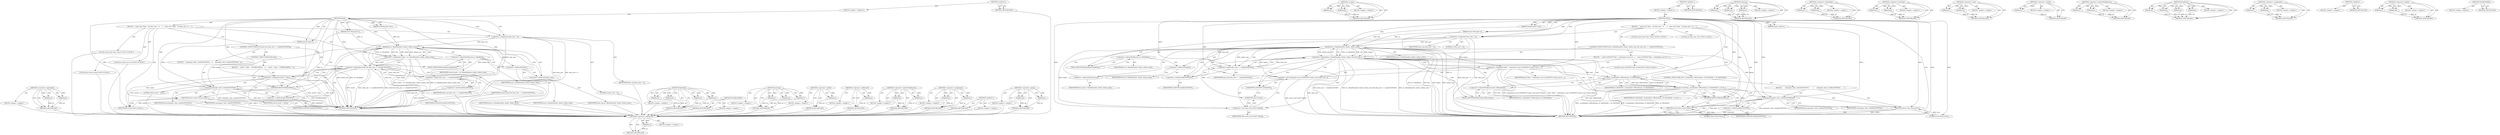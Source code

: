 digraph "NOTREACHED" {
vulnerable_101 [label=<(METHOD,&lt;operator&gt;.logicalAnd)>];
vulnerable_102 [label=<(PARAM,p1)>];
vulnerable_103 [label=<(PARAM,p2)>];
vulnerable_104 [label=<(BLOCK,&lt;empty&gt;,&lt;empty&gt;)>];
vulnerable_105 [label=<(METHOD_RETURN,ANY)>];
vulnerable_6 [label=<(METHOD,&lt;global&gt;)<SUB>1</SUB>>];
vulnerable_7 [label=<(BLOCK,&lt;empty&gt;,&lt;empty&gt;)<SUB>1</SUB>>];
vulnerable_8 [label=<(METHOD,Read)<SUB>1</SUB>>];
vulnerable_9 [label=<(PARAM,const Message* m)<SUB>1</SUB>>];
vulnerable_10 [label=<(PARAM,PickleIterator* iter)<SUB>1</SUB>>];
vulnerable_11 [label=<(PARAM,param_type* r)<SUB>2</SUB>>];
vulnerable_12 [label=<(BLOCK,{
   const char *data;
   int data_size = 0;
  ...,{
   const char *data;
   int data_size = 0;
  ...)<SUB>2</SUB>>];
vulnerable_13 [label="<(LOCAL,const char* data: char*)<SUB>3</SUB>>"];
vulnerable_14 [label="<(LOCAL,int data_size: int)<SUB>4</SUB>>"];
vulnerable_15 [label=<(&lt;operator&gt;.assignment,data_size = 0)<SUB>4</SUB>>];
vulnerable_16 [label=<(IDENTIFIER,data_size,data_size = 0)<SUB>4</SUB>>];
vulnerable_17 [label=<(LITERAL,0,data_size = 0)<SUB>4</SUB>>];
vulnerable_18 [label="<(LOCAL,bool result: bool)<SUB>5</SUB>>"];
vulnerable_19 [label=<(&lt;operator&gt;.assignment,result = m-&gt;ReadData(iter, &amp;data, &amp;data_size))<SUB>5</SUB>>];
vulnerable_20 [label=<(IDENTIFIER,result,result = m-&gt;ReadData(iter, &amp;data, &amp;data_size))<SUB>5</SUB>>];
vulnerable_21 [label=<(ReadData,m-&gt;ReadData(iter, &amp;data, &amp;data_size))<SUB>5</SUB>>];
vulnerable_22 [label=<(&lt;operator&gt;.indirectFieldAccess,m-&gt;ReadData)<SUB>5</SUB>>];
vulnerable_23 [label=<(IDENTIFIER,m,m-&gt;ReadData(iter, &amp;data, &amp;data_size))<SUB>5</SUB>>];
vulnerable_24 [label=<(FIELD_IDENTIFIER,ReadData,ReadData)<SUB>5</SUB>>];
vulnerable_25 [label=<(IDENTIFIER,iter,m-&gt;ReadData(iter, &amp;data, &amp;data_size))<SUB>5</SUB>>];
vulnerable_26 [label=<(&lt;operator&gt;.addressOf,&amp;data)<SUB>5</SUB>>];
vulnerable_27 [label=<(IDENTIFIER,data,m-&gt;ReadData(iter, &amp;data, &amp;data_size))<SUB>5</SUB>>];
vulnerable_28 [label=<(&lt;operator&gt;.addressOf,&amp;data_size)<SUB>5</SUB>>];
vulnerable_29 [label=<(IDENTIFIER,data_size,m-&gt;ReadData(iter, &amp;data, &amp;data_size))<SUB>5</SUB>>];
vulnerable_30 [label=<(CONTROL_STRUCTURE,IF,if (result &amp;&amp; data_size == sizeof(LOGFONT)))<SUB>6</SUB>>];
vulnerable_31 [label=<(&lt;operator&gt;.logicalAnd,result &amp;&amp; data_size == sizeof(LOGFONT))<SUB>6</SUB>>];
vulnerable_32 [label=<(IDENTIFIER,result,result &amp;&amp; data_size == sizeof(LOGFONT))<SUB>6</SUB>>];
vulnerable_33 [label=<(&lt;operator&gt;.equals,data_size == sizeof(LOGFONT))<SUB>6</SUB>>];
vulnerable_34 [label=<(IDENTIFIER,data_size,data_size == sizeof(LOGFONT))<SUB>6</SUB>>];
vulnerable_35 [label=<(&lt;operator&gt;.sizeOf,sizeof(LOGFONT))<SUB>6</SUB>>];
vulnerable_36 [label=<(IDENTIFIER,LOGFONT,sizeof(LOGFONT))<SUB>6</SUB>>];
vulnerable_37 [label=<(BLOCK,{
    memcpy(r, data, sizeof(LOGFONT));
  },{
    memcpy(r, data, sizeof(LOGFONT));
  })<SUB>6</SUB>>];
vulnerable_38 [label=<(memcpy,memcpy(r, data, sizeof(LOGFONT)))<SUB>7</SUB>>];
vulnerable_39 [label=<(IDENTIFIER,r,memcpy(r, data, sizeof(LOGFONT)))<SUB>7</SUB>>];
vulnerable_40 [label=<(IDENTIFIER,data,memcpy(r, data, sizeof(LOGFONT)))<SUB>7</SUB>>];
vulnerable_41 [label=<(&lt;operator&gt;.sizeOf,sizeof(LOGFONT))<SUB>7</SUB>>];
vulnerable_42 [label=<(IDENTIFIER,LOGFONT,sizeof(LOGFONT))<SUB>7</SUB>>];
vulnerable_43 [label=<(CONTROL_STRUCTURE,ELSE,else)<SUB>8</SUB>>];
vulnerable_44 [label=<(BLOCK,{
    result = false;
    NOTREACHED();
   },{
    result = false;
    NOTREACHED();
   })<SUB>8</SUB>>];
vulnerable_45 [label=<(&lt;operator&gt;.assignment,result = false)<SUB>9</SUB>>];
vulnerable_46 [label=<(IDENTIFIER,result,result = false)<SUB>9</SUB>>];
vulnerable_47 [label=<(LITERAL,false,result = false)<SUB>9</SUB>>];
vulnerable_48 [label=<(NOTREACHED,NOTREACHED())<SUB>10</SUB>>];
vulnerable_49 [label=<(RETURN,return result;,return result;)<SUB>13</SUB>>];
vulnerable_50 [label=<(IDENTIFIER,result,return result;)<SUB>13</SUB>>];
vulnerable_51 [label=<(METHOD_RETURN,bool)<SUB>1</SUB>>];
vulnerable_53 [label=<(METHOD_RETURN,ANY)<SUB>1</SUB>>];
vulnerable_85 [label=<(METHOD,ReadData)>];
vulnerable_86 [label=<(PARAM,p1)>];
vulnerable_87 [label=<(PARAM,p2)>];
vulnerable_88 [label=<(PARAM,p3)>];
vulnerable_89 [label=<(PARAM,p4)>];
vulnerable_90 [label=<(BLOCK,&lt;empty&gt;,&lt;empty&gt;)>];
vulnerable_91 [label=<(METHOD_RETURN,ANY)>];
vulnerable_121 [label=<(METHOD,NOTREACHED)>];
vulnerable_122 [label=<(BLOCK,&lt;empty&gt;,&lt;empty&gt;)>];
vulnerable_123 [label=<(METHOD_RETURN,ANY)>];
vulnerable_115 [label=<(METHOD,memcpy)>];
vulnerable_116 [label=<(PARAM,p1)>];
vulnerable_117 [label=<(PARAM,p2)>];
vulnerable_118 [label=<(PARAM,p3)>];
vulnerable_119 [label=<(BLOCK,&lt;empty&gt;,&lt;empty&gt;)>];
vulnerable_120 [label=<(METHOD_RETURN,ANY)>];
vulnerable_111 [label=<(METHOD,&lt;operator&gt;.sizeOf)>];
vulnerable_112 [label=<(PARAM,p1)>];
vulnerable_113 [label=<(BLOCK,&lt;empty&gt;,&lt;empty&gt;)>];
vulnerable_114 [label=<(METHOD_RETURN,ANY)>];
vulnerable_97 [label=<(METHOD,&lt;operator&gt;.addressOf)>];
vulnerable_98 [label=<(PARAM,p1)>];
vulnerable_99 [label=<(BLOCK,&lt;empty&gt;,&lt;empty&gt;)>];
vulnerable_100 [label=<(METHOD_RETURN,ANY)>];
vulnerable_92 [label=<(METHOD,&lt;operator&gt;.indirectFieldAccess)>];
vulnerable_93 [label=<(PARAM,p1)>];
vulnerable_94 [label=<(PARAM,p2)>];
vulnerable_95 [label=<(BLOCK,&lt;empty&gt;,&lt;empty&gt;)>];
vulnerable_96 [label=<(METHOD_RETURN,ANY)>];
vulnerable_80 [label=<(METHOD,&lt;operator&gt;.assignment)>];
vulnerable_81 [label=<(PARAM,p1)>];
vulnerable_82 [label=<(PARAM,p2)>];
vulnerable_83 [label=<(BLOCK,&lt;empty&gt;,&lt;empty&gt;)>];
vulnerable_84 [label=<(METHOD_RETURN,ANY)>];
vulnerable_74 [label=<(METHOD,&lt;global&gt;)<SUB>1</SUB>>];
vulnerable_75 [label=<(BLOCK,&lt;empty&gt;,&lt;empty&gt;)>];
vulnerable_76 [label=<(METHOD_RETURN,ANY)>];
vulnerable_106 [label=<(METHOD,&lt;operator&gt;.equals)>];
vulnerable_107 [label=<(PARAM,p1)>];
vulnerable_108 [label=<(PARAM,p2)>];
vulnerable_109 [label=<(BLOCK,&lt;empty&gt;,&lt;empty&gt;)>];
vulnerable_110 [label=<(METHOD_RETURN,ANY)>];
fixed_114 [label=<(METHOD,&lt;operator&gt;.addressOf)>];
fixed_115 [label=<(PARAM,p1)>];
fixed_116 [label=<(BLOCK,&lt;empty&gt;,&lt;empty&gt;)>];
fixed_117 [label=<(METHOD_RETURN,ANY)>];
fixed_137 [label=<(METHOD,_tcsnlen)>];
fixed_138 [label=<(PARAM,p1)>];
fixed_139 [label=<(PARAM,p2)>];
fixed_140 [label=<(BLOCK,&lt;empty&gt;,&lt;empty&gt;)>];
fixed_141 [label=<(METHOD_RETURN,ANY)>];
fixed_6 [label=<(METHOD,&lt;global&gt;)<SUB>1</SUB>>];
fixed_7 [label=<(BLOCK,&lt;empty&gt;,&lt;empty&gt;)<SUB>1</SUB>>];
fixed_8 [label=<(METHOD,Read)<SUB>1</SUB>>];
fixed_9 [label=<(PARAM,const Message* m)<SUB>1</SUB>>];
fixed_10 [label=<(PARAM,PickleIterator* iter)<SUB>1</SUB>>];
fixed_11 [label=<(PARAM,param_type* r)<SUB>2</SUB>>];
fixed_12 [label=<(BLOCK,{
   const char *data;
   int data_size = 0;
  ...,{
   const char *data;
   int data_size = 0;
  ...)<SUB>2</SUB>>];
fixed_13 [label="<(LOCAL,const char* data: char*)<SUB>3</SUB>>"];
fixed_14 [label="<(LOCAL,int data_size: int)<SUB>4</SUB>>"];
fixed_15 [label=<(&lt;operator&gt;.assignment,data_size = 0)<SUB>4</SUB>>];
fixed_16 [label=<(IDENTIFIER,data_size,data_size = 0)<SUB>4</SUB>>];
fixed_17 [label=<(LITERAL,0,data_size = 0)<SUB>4</SUB>>];
fixed_18 [label=<(CONTROL_STRUCTURE,IF,if (m-&gt;ReadData(iter, &amp;data, &amp;data_size) &amp;&amp; data_size == sizeof(LOGFONT)))<SUB>5</SUB>>];
fixed_19 [label=<(&lt;operator&gt;.logicalAnd,m-&gt;ReadData(iter, &amp;data, &amp;data_size) &amp;&amp; data_si...)<SUB>5</SUB>>];
fixed_20 [label=<(ReadData,m-&gt;ReadData(iter, &amp;data, &amp;data_size))<SUB>5</SUB>>];
fixed_21 [label=<(&lt;operator&gt;.indirectFieldAccess,m-&gt;ReadData)<SUB>5</SUB>>];
fixed_22 [label=<(IDENTIFIER,m,m-&gt;ReadData(iter, &amp;data, &amp;data_size))<SUB>5</SUB>>];
fixed_23 [label=<(FIELD_IDENTIFIER,ReadData,ReadData)<SUB>5</SUB>>];
fixed_24 [label=<(IDENTIFIER,iter,m-&gt;ReadData(iter, &amp;data, &amp;data_size))<SUB>5</SUB>>];
fixed_25 [label=<(&lt;operator&gt;.addressOf,&amp;data)<SUB>5</SUB>>];
fixed_26 [label=<(IDENTIFIER,data,m-&gt;ReadData(iter, &amp;data, &amp;data_size))<SUB>5</SUB>>];
fixed_27 [label=<(&lt;operator&gt;.addressOf,&amp;data_size)<SUB>5</SUB>>];
fixed_28 [label=<(IDENTIFIER,data_size,m-&gt;ReadData(iter, &amp;data, &amp;data_size))<SUB>5</SUB>>];
fixed_29 [label=<(&lt;operator&gt;.equals,data_size == sizeof(LOGFONT))<SUB>5</SUB>>];
fixed_30 [label=<(IDENTIFIER,data_size,data_size == sizeof(LOGFONT))<SUB>5</SUB>>];
fixed_31 [label=<(&lt;operator&gt;.sizeOf,sizeof(LOGFONT))<SUB>5</SUB>>];
fixed_32 [label=<(IDENTIFIER,LOGFONT,sizeof(LOGFONT))<SUB>5</SUB>>];
fixed_33 [label=<(BLOCK,{
    const LOGFONT *font = reinterpret_cast&lt;LO...,{
    const LOGFONT *font = reinterpret_cast&lt;LO...)<SUB>5</SUB>>];
fixed_34 [label="<(LOCAL,const LOGFONT* font: LOGFONT*)<SUB>6</SUB>>"];
fixed_35 [label=<(&lt;operator&gt;.assignment,*font = reinterpret_cast&lt;LOGFONT*&gt;(const_cast&lt;c...)<SUB>6</SUB>>];
fixed_36 [label=<(IDENTIFIER,font,*font = reinterpret_cast&lt;LOGFONT*&gt;(const_cast&lt;c...)<SUB>6</SUB>>];
fixed_37 [label=<(&lt;operator&gt;.cast,reinterpret_cast&lt;LOGFONT*&gt;(const_cast&lt;char*&gt;(da...)<SUB>6</SUB>>];
fixed_38 [label=<(UNKNOWN,LOGFONT*,LOGFONT*)<SUB>6</SUB>>];
fixed_39 [label=<(&lt;operator&gt;.cast,const_cast&lt;char*&gt;(data))<SUB>6</SUB>>];
fixed_40 [label=<(UNKNOWN,char*,char*)<SUB>6</SUB>>];
fixed_41 [label=<(IDENTIFIER,data,const_cast&lt;char*&gt;(data))<SUB>6</SUB>>];
fixed_42 [label=<(CONTROL_STRUCTURE,IF,if (_tcsnlen(font-&gt;lfFaceName, LF_FACESIZE) &lt; LF_FACESIZE))<SUB>7</SUB>>];
fixed_43 [label=<(&lt;operator&gt;.lessThan,_tcsnlen(font-&gt;lfFaceName, LF_FACESIZE) &lt; LF_FA...)<SUB>7</SUB>>];
fixed_44 [label=<(_tcsnlen,_tcsnlen(font-&gt;lfFaceName, LF_FACESIZE))<SUB>7</SUB>>];
fixed_45 [label=<(&lt;operator&gt;.indirectFieldAccess,font-&gt;lfFaceName)<SUB>7</SUB>>];
fixed_46 [label=<(IDENTIFIER,font,_tcsnlen(font-&gt;lfFaceName, LF_FACESIZE))<SUB>7</SUB>>];
fixed_47 [label=<(FIELD_IDENTIFIER,lfFaceName,lfFaceName)<SUB>7</SUB>>];
fixed_48 [label=<(IDENTIFIER,LF_FACESIZE,_tcsnlen(font-&gt;lfFaceName, LF_FACESIZE))<SUB>7</SUB>>];
fixed_49 [label=<(IDENTIFIER,LF_FACESIZE,_tcsnlen(font-&gt;lfFaceName, LF_FACESIZE) &lt; LF_FA...)<SUB>7</SUB>>];
fixed_50 [label=<(BLOCK,{
      memcpy(r, data, sizeof(LOGFONT));
     ...,{
      memcpy(r, data, sizeof(LOGFONT));
     ...)<SUB>7</SUB>>];
fixed_51 [label=<(memcpy,memcpy(r, data, sizeof(LOGFONT)))<SUB>8</SUB>>];
fixed_52 [label=<(IDENTIFIER,r,memcpy(r, data, sizeof(LOGFONT)))<SUB>8</SUB>>];
fixed_53 [label=<(IDENTIFIER,data,memcpy(r, data, sizeof(LOGFONT)))<SUB>8</SUB>>];
fixed_54 [label=<(&lt;operator&gt;.sizeOf,sizeof(LOGFONT))<SUB>8</SUB>>];
fixed_55 [label=<(IDENTIFIER,LOGFONT,sizeof(LOGFONT))<SUB>8</SUB>>];
fixed_56 [label=<(RETURN,return true;,return true;)<SUB>9</SUB>>];
fixed_57 [label=<(LITERAL,true,return true;)<SUB>9</SUB>>];
fixed_58 [label=<(NOTREACHED,NOTREACHED())<SUB>13</SUB>>];
fixed_59 [label=<(RETURN,return false;,return false;)<SUB>14</SUB>>];
fixed_60 [label=<(LITERAL,false,return false;)<SUB>14</SUB>>];
fixed_61 [label=<(METHOD_RETURN,bool)<SUB>1</SUB>>];
fixed_63 [label=<(METHOD_RETURN,ANY)<SUB>1</SUB>>];
fixed_142 [label=<(METHOD,memcpy)>];
fixed_143 [label=<(PARAM,p1)>];
fixed_144 [label=<(PARAM,p2)>];
fixed_145 [label=<(PARAM,p3)>];
fixed_146 [label=<(BLOCK,&lt;empty&gt;,&lt;empty&gt;)>];
fixed_147 [label=<(METHOD_RETURN,ANY)>];
fixed_97 [label=<(METHOD,&lt;operator&gt;.logicalAnd)>];
fixed_98 [label=<(PARAM,p1)>];
fixed_99 [label=<(PARAM,p2)>];
fixed_100 [label=<(BLOCK,&lt;empty&gt;,&lt;empty&gt;)>];
fixed_101 [label=<(METHOD_RETURN,ANY)>];
fixed_132 [label=<(METHOD,&lt;operator&gt;.lessThan)>];
fixed_133 [label=<(PARAM,p1)>];
fixed_134 [label=<(PARAM,p2)>];
fixed_135 [label=<(BLOCK,&lt;empty&gt;,&lt;empty&gt;)>];
fixed_136 [label=<(METHOD_RETURN,ANY)>];
fixed_127 [label=<(METHOD,&lt;operator&gt;.cast)>];
fixed_128 [label=<(PARAM,p1)>];
fixed_129 [label=<(PARAM,p2)>];
fixed_130 [label=<(BLOCK,&lt;empty&gt;,&lt;empty&gt;)>];
fixed_131 [label=<(METHOD_RETURN,ANY)>];
fixed_123 [label=<(METHOD,&lt;operator&gt;.sizeOf)>];
fixed_124 [label=<(PARAM,p1)>];
fixed_125 [label=<(BLOCK,&lt;empty&gt;,&lt;empty&gt;)>];
fixed_126 [label=<(METHOD_RETURN,ANY)>];
fixed_109 [label=<(METHOD,&lt;operator&gt;.indirectFieldAccess)>];
fixed_110 [label=<(PARAM,p1)>];
fixed_111 [label=<(PARAM,p2)>];
fixed_112 [label=<(BLOCK,&lt;empty&gt;,&lt;empty&gt;)>];
fixed_113 [label=<(METHOD_RETURN,ANY)>];
fixed_102 [label=<(METHOD,ReadData)>];
fixed_103 [label=<(PARAM,p1)>];
fixed_104 [label=<(PARAM,p2)>];
fixed_105 [label=<(PARAM,p3)>];
fixed_106 [label=<(PARAM,p4)>];
fixed_107 [label=<(BLOCK,&lt;empty&gt;,&lt;empty&gt;)>];
fixed_108 [label=<(METHOD_RETURN,ANY)>];
fixed_92 [label=<(METHOD,&lt;operator&gt;.assignment)>];
fixed_93 [label=<(PARAM,p1)>];
fixed_94 [label=<(PARAM,p2)>];
fixed_95 [label=<(BLOCK,&lt;empty&gt;,&lt;empty&gt;)>];
fixed_96 [label=<(METHOD_RETURN,ANY)>];
fixed_86 [label=<(METHOD,&lt;global&gt;)<SUB>1</SUB>>];
fixed_87 [label=<(BLOCK,&lt;empty&gt;,&lt;empty&gt;)>];
fixed_88 [label=<(METHOD_RETURN,ANY)>];
fixed_118 [label=<(METHOD,&lt;operator&gt;.equals)>];
fixed_119 [label=<(PARAM,p1)>];
fixed_120 [label=<(PARAM,p2)>];
fixed_121 [label=<(BLOCK,&lt;empty&gt;,&lt;empty&gt;)>];
fixed_122 [label=<(METHOD_RETURN,ANY)>];
fixed_148 [label=<(METHOD,NOTREACHED)>];
fixed_149 [label=<(BLOCK,&lt;empty&gt;,&lt;empty&gt;)>];
fixed_150 [label=<(METHOD_RETURN,ANY)>];
vulnerable_101 -> vulnerable_102  [key=0, label="AST: "];
vulnerable_101 -> vulnerable_102  [key=1, label="DDG: "];
vulnerable_101 -> vulnerable_104  [key=0, label="AST: "];
vulnerable_101 -> vulnerable_103  [key=0, label="AST: "];
vulnerable_101 -> vulnerable_103  [key=1, label="DDG: "];
vulnerable_101 -> vulnerable_105  [key=0, label="AST: "];
vulnerable_101 -> vulnerable_105  [key=1, label="CFG: "];
vulnerable_102 -> vulnerable_105  [key=0, label="DDG: p1"];
vulnerable_103 -> vulnerable_105  [key=0, label="DDG: p2"];
vulnerable_104 -> fixed_114  [key=0];
vulnerable_105 -> fixed_114  [key=0];
vulnerable_6 -> vulnerable_7  [key=0, label="AST: "];
vulnerable_6 -> vulnerable_53  [key=0, label="AST: "];
vulnerable_6 -> vulnerable_53  [key=1, label="CFG: "];
vulnerable_7 -> vulnerable_8  [key=0, label="AST: "];
vulnerable_8 -> vulnerable_9  [key=0, label="AST: "];
vulnerable_8 -> vulnerable_9  [key=1, label="DDG: "];
vulnerable_8 -> vulnerable_10  [key=0, label="AST: "];
vulnerable_8 -> vulnerable_10  [key=1, label="DDG: "];
vulnerable_8 -> vulnerable_11  [key=0, label="AST: "];
vulnerable_8 -> vulnerable_11  [key=1, label="DDG: "];
vulnerable_8 -> vulnerable_12  [key=0, label="AST: "];
vulnerable_8 -> vulnerable_51  [key=0, label="AST: "];
vulnerable_8 -> vulnerable_15  [key=0, label="CFG: "];
vulnerable_8 -> vulnerable_15  [key=1, label="DDG: "];
vulnerable_8 -> vulnerable_50  [key=0, label="DDG: "];
vulnerable_8 -> vulnerable_21  [key=0, label="DDG: "];
vulnerable_8 -> vulnerable_31  [key=0, label="DDG: "];
vulnerable_8 -> vulnerable_33  [key=0, label="DDG: "];
vulnerable_8 -> vulnerable_38  [key=0, label="DDG: "];
vulnerable_8 -> vulnerable_45  [key=0, label="DDG: "];
vulnerable_8 -> vulnerable_48  [key=0, label="DDG: "];
vulnerable_9 -> vulnerable_51  [key=0, label="DDG: m"];
vulnerable_9 -> vulnerable_21  [key=0, label="DDG: m"];
vulnerable_10 -> vulnerable_21  [key=0, label="DDG: iter"];
vulnerable_11 -> vulnerable_51  [key=0, label="DDG: r"];
vulnerable_11 -> vulnerable_38  [key=0, label="DDG: r"];
vulnerable_12 -> vulnerable_13  [key=0, label="AST: "];
vulnerable_12 -> vulnerable_14  [key=0, label="AST: "];
vulnerable_12 -> vulnerable_15  [key=0, label="AST: "];
vulnerable_12 -> vulnerable_18  [key=0, label="AST: "];
vulnerable_12 -> vulnerable_19  [key=0, label="AST: "];
vulnerable_12 -> vulnerable_30  [key=0, label="AST: "];
vulnerable_12 -> vulnerable_49  [key=0, label="AST: "];
vulnerable_13 -> fixed_114  [key=0];
vulnerable_14 -> fixed_114  [key=0];
vulnerable_15 -> vulnerable_16  [key=0, label="AST: "];
vulnerable_15 -> vulnerable_17  [key=0, label="AST: "];
vulnerable_15 -> vulnerable_24  [key=0, label="CFG: "];
vulnerable_15 -> vulnerable_51  [key=0, label="DDG: data_size"];
vulnerable_15 -> vulnerable_51  [key=1, label="DDG: data_size = 0"];
vulnerable_15 -> vulnerable_21  [key=0, label="DDG: data_size"];
vulnerable_15 -> vulnerable_33  [key=0, label="DDG: data_size"];
vulnerable_16 -> fixed_114  [key=0];
vulnerable_17 -> fixed_114  [key=0];
vulnerable_18 -> fixed_114  [key=0];
vulnerable_19 -> vulnerable_20  [key=0, label="AST: "];
vulnerable_19 -> vulnerable_21  [key=0, label="AST: "];
vulnerable_19 -> vulnerable_31  [key=0, label="CFG: "];
vulnerable_19 -> vulnerable_31  [key=1, label="DDG: result"];
vulnerable_19 -> vulnerable_35  [key=0, label="CFG: "];
vulnerable_19 -> vulnerable_51  [key=0, label="DDG: m-&gt;ReadData(iter, &amp;data, &amp;data_size)"];
vulnerable_19 -> vulnerable_51  [key=1, label="DDG: result = m-&gt;ReadData(iter, &amp;data, &amp;data_size)"];
vulnerable_20 -> fixed_114  [key=0];
vulnerable_21 -> vulnerable_22  [key=0, label="AST: "];
vulnerable_21 -> vulnerable_25  [key=0, label="AST: "];
vulnerable_21 -> vulnerable_26  [key=0, label="AST: "];
vulnerable_21 -> vulnerable_28  [key=0, label="AST: "];
vulnerable_21 -> vulnerable_19  [key=0, label="CFG: "];
vulnerable_21 -> vulnerable_19  [key=1, label="DDG: m-&gt;ReadData"];
vulnerable_21 -> vulnerable_19  [key=2, label="DDG: iter"];
vulnerable_21 -> vulnerable_19  [key=3, label="DDG: &amp;data"];
vulnerable_21 -> vulnerable_19  [key=4, label="DDG: &amp;data_size"];
vulnerable_21 -> vulnerable_51  [key=0, label="DDG: m-&gt;ReadData"];
vulnerable_21 -> vulnerable_51  [key=1, label="DDG: iter"];
vulnerable_21 -> vulnerable_51  [key=2, label="DDG: &amp;data"];
vulnerable_21 -> vulnerable_51  [key=3, label="DDG: &amp;data_size"];
vulnerable_21 -> vulnerable_33  [key=0, label="DDG: &amp;data_size"];
vulnerable_21 -> vulnerable_38  [key=0, label="DDG: &amp;data"];
vulnerable_22 -> vulnerable_23  [key=0, label="AST: "];
vulnerable_22 -> vulnerable_24  [key=0, label="AST: "];
vulnerable_22 -> vulnerable_26  [key=0, label="CFG: "];
vulnerable_23 -> fixed_114  [key=0];
vulnerable_24 -> vulnerable_22  [key=0, label="CFG: "];
vulnerable_25 -> fixed_114  [key=0];
vulnerable_26 -> vulnerable_27  [key=0, label="AST: "];
vulnerable_26 -> vulnerable_28  [key=0, label="CFG: "];
vulnerable_27 -> fixed_114  [key=0];
vulnerable_28 -> vulnerable_29  [key=0, label="AST: "];
vulnerable_28 -> vulnerable_21  [key=0, label="CFG: "];
vulnerable_29 -> fixed_114  [key=0];
vulnerable_30 -> vulnerable_31  [key=0, label="AST: "];
vulnerable_30 -> vulnerable_37  [key=0, label="AST: "];
vulnerable_30 -> vulnerable_43  [key=0, label="AST: "];
vulnerable_31 -> vulnerable_32  [key=0, label="AST: "];
vulnerable_31 -> vulnerable_33  [key=0, label="AST: "];
vulnerable_31 -> vulnerable_41  [key=0, label="CFG: "];
vulnerable_31 -> vulnerable_41  [key=1, label="CDG: "];
vulnerable_31 -> vulnerable_45  [key=0, label="CFG: "];
vulnerable_31 -> vulnerable_45  [key=1, label="CDG: "];
vulnerable_31 -> vulnerable_51  [key=0, label="DDG: result"];
vulnerable_31 -> vulnerable_51  [key=1, label="DDG: data_size == sizeof(LOGFONT)"];
vulnerable_31 -> vulnerable_51  [key=2, label="DDG: result &amp;&amp; data_size == sizeof(LOGFONT)"];
vulnerable_31 -> vulnerable_50  [key=0, label="DDG: result"];
vulnerable_31 -> vulnerable_48  [key=0, label="CDG: "];
vulnerable_31 -> vulnerable_38  [key=0, label="CDG: "];
vulnerable_32 -> fixed_114  [key=0];
vulnerable_33 -> vulnerable_34  [key=0, label="AST: "];
vulnerable_33 -> vulnerable_35  [key=0, label="AST: "];
vulnerable_33 -> vulnerable_31  [key=0, label="CFG: "];
vulnerable_33 -> vulnerable_31  [key=1, label="DDG: data_size"];
vulnerable_33 -> vulnerable_51  [key=0, label="DDG: data_size"];
vulnerable_34 -> fixed_114  [key=0];
vulnerable_35 -> vulnerable_36  [key=0, label="AST: "];
vulnerable_35 -> vulnerable_33  [key=0, label="CFG: "];
vulnerable_35 -> vulnerable_51  [key=0, label="DDG: LOGFONT"];
vulnerable_36 -> fixed_114  [key=0];
vulnerable_37 -> vulnerable_38  [key=0, label="AST: "];
vulnerable_38 -> vulnerable_39  [key=0, label="AST: "];
vulnerable_38 -> vulnerable_40  [key=0, label="AST: "];
vulnerable_38 -> vulnerable_41  [key=0, label="AST: "];
vulnerable_38 -> vulnerable_49  [key=0, label="CFG: "];
vulnerable_38 -> vulnerable_51  [key=0, label="DDG: r"];
vulnerable_38 -> vulnerable_51  [key=1, label="DDG: data"];
vulnerable_38 -> vulnerable_51  [key=2, label="DDG: memcpy(r, data, sizeof(LOGFONT))"];
vulnerable_39 -> fixed_114  [key=0];
vulnerable_40 -> fixed_114  [key=0];
vulnerable_41 -> vulnerable_42  [key=0, label="AST: "];
vulnerable_41 -> vulnerable_38  [key=0, label="CFG: "];
vulnerable_41 -> vulnerable_51  [key=0, label="DDG: LOGFONT"];
vulnerable_42 -> fixed_114  [key=0];
vulnerable_43 -> vulnerable_44  [key=0, label="AST: "];
vulnerable_44 -> vulnerable_45  [key=0, label="AST: "];
vulnerable_44 -> vulnerable_48  [key=0, label="AST: "];
vulnerable_45 -> vulnerable_46  [key=0, label="AST: "];
vulnerable_45 -> vulnerable_47  [key=0, label="AST: "];
vulnerable_45 -> vulnerable_48  [key=0, label="CFG: "];
vulnerable_45 -> vulnerable_51  [key=0, label="DDG: result"];
vulnerable_45 -> vulnerable_51  [key=1, label="DDG: result = false"];
vulnerable_45 -> vulnerable_50  [key=0, label="DDG: result"];
vulnerable_46 -> fixed_114  [key=0];
vulnerable_47 -> fixed_114  [key=0];
vulnerable_48 -> vulnerable_49  [key=0, label="CFG: "];
vulnerable_48 -> vulnerable_51  [key=0, label="DDG: NOTREACHED()"];
vulnerable_49 -> vulnerable_50  [key=0, label="AST: "];
vulnerable_49 -> vulnerable_51  [key=0, label="CFG: "];
vulnerable_49 -> vulnerable_51  [key=1, label="DDG: &lt;RET&gt;"];
vulnerable_50 -> vulnerable_49  [key=0, label="DDG: result"];
vulnerable_51 -> fixed_114  [key=0];
vulnerable_53 -> fixed_114  [key=0];
vulnerable_85 -> vulnerable_86  [key=0, label="AST: "];
vulnerable_85 -> vulnerable_86  [key=1, label="DDG: "];
vulnerable_85 -> vulnerable_90  [key=0, label="AST: "];
vulnerable_85 -> vulnerable_87  [key=0, label="AST: "];
vulnerable_85 -> vulnerable_87  [key=1, label="DDG: "];
vulnerable_85 -> vulnerable_91  [key=0, label="AST: "];
vulnerable_85 -> vulnerable_91  [key=1, label="CFG: "];
vulnerable_85 -> vulnerable_88  [key=0, label="AST: "];
vulnerable_85 -> vulnerable_88  [key=1, label="DDG: "];
vulnerable_85 -> vulnerable_89  [key=0, label="AST: "];
vulnerable_85 -> vulnerable_89  [key=1, label="DDG: "];
vulnerable_86 -> vulnerable_91  [key=0, label="DDG: p1"];
vulnerable_87 -> vulnerable_91  [key=0, label="DDG: p2"];
vulnerable_88 -> vulnerable_91  [key=0, label="DDG: p3"];
vulnerable_89 -> vulnerable_91  [key=0, label="DDG: p4"];
vulnerable_90 -> fixed_114  [key=0];
vulnerable_91 -> fixed_114  [key=0];
vulnerable_121 -> vulnerable_122  [key=0, label="AST: "];
vulnerable_121 -> vulnerable_123  [key=0, label="AST: "];
vulnerable_121 -> vulnerable_123  [key=1, label="CFG: "];
vulnerable_122 -> fixed_114  [key=0];
vulnerable_123 -> fixed_114  [key=0];
vulnerable_115 -> vulnerable_116  [key=0, label="AST: "];
vulnerable_115 -> vulnerable_116  [key=1, label="DDG: "];
vulnerable_115 -> vulnerable_119  [key=0, label="AST: "];
vulnerable_115 -> vulnerable_117  [key=0, label="AST: "];
vulnerable_115 -> vulnerable_117  [key=1, label="DDG: "];
vulnerable_115 -> vulnerable_120  [key=0, label="AST: "];
vulnerable_115 -> vulnerable_120  [key=1, label="CFG: "];
vulnerable_115 -> vulnerable_118  [key=0, label="AST: "];
vulnerable_115 -> vulnerable_118  [key=1, label="DDG: "];
vulnerable_116 -> vulnerable_120  [key=0, label="DDG: p1"];
vulnerable_117 -> vulnerable_120  [key=0, label="DDG: p2"];
vulnerable_118 -> vulnerable_120  [key=0, label="DDG: p3"];
vulnerable_119 -> fixed_114  [key=0];
vulnerable_120 -> fixed_114  [key=0];
vulnerable_111 -> vulnerable_112  [key=0, label="AST: "];
vulnerable_111 -> vulnerable_112  [key=1, label="DDG: "];
vulnerable_111 -> vulnerable_113  [key=0, label="AST: "];
vulnerable_111 -> vulnerable_114  [key=0, label="AST: "];
vulnerable_111 -> vulnerable_114  [key=1, label="CFG: "];
vulnerable_112 -> vulnerable_114  [key=0, label="DDG: p1"];
vulnerable_113 -> fixed_114  [key=0];
vulnerable_114 -> fixed_114  [key=0];
vulnerable_97 -> vulnerable_98  [key=0, label="AST: "];
vulnerable_97 -> vulnerable_98  [key=1, label="DDG: "];
vulnerable_97 -> vulnerable_99  [key=0, label="AST: "];
vulnerable_97 -> vulnerable_100  [key=0, label="AST: "];
vulnerable_97 -> vulnerable_100  [key=1, label="CFG: "];
vulnerable_98 -> vulnerable_100  [key=0, label="DDG: p1"];
vulnerable_99 -> fixed_114  [key=0];
vulnerable_100 -> fixed_114  [key=0];
vulnerable_92 -> vulnerable_93  [key=0, label="AST: "];
vulnerable_92 -> vulnerable_93  [key=1, label="DDG: "];
vulnerable_92 -> vulnerable_95  [key=0, label="AST: "];
vulnerable_92 -> vulnerable_94  [key=0, label="AST: "];
vulnerable_92 -> vulnerable_94  [key=1, label="DDG: "];
vulnerable_92 -> vulnerable_96  [key=0, label="AST: "];
vulnerable_92 -> vulnerable_96  [key=1, label="CFG: "];
vulnerable_93 -> vulnerable_96  [key=0, label="DDG: p1"];
vulnerable_94 -> vulnerable_96  [key=0, label="DDG: p2"];
vulnerable_95 -> fixed_114  [key=0];
vulnerable_96 -> fixed_114  [key=0];
vulnerable_80 -> vulnerable_81  [key=0, label="AST: "];
vulnerable_80 -> vulnerable_81  [key=1, label="DDG: "];
vulnerable_80 -> vulnerable_83  [key=0, label="AST: "];
vulnerable_80 -> vulnerable_82  [key=0, label="AST: "];
vulnerable_80 -> vulnerable_82  [key=1, label="DDG: "];
vulnerable_80 -> vulnerable_84  [key=0, label="AST: "];
vulnerable_80 -> vulnerable_84  [key=1, label="CFG: "];
vulnerable_81 -> vulnerable_84  [key=0, label="DDG: p1"];
vulnerable_82 -> vulnerable_84  [key=0, label="DDG: p2"];
vulnerable_83 -> fixed_114  [key=0];
vulnerable_84 -> fixed_114  [key=0];
vulnerable_74 -> vulnerable_75  [key=0, label="AST: "];
vulnerable_74 -> vulnerable_76  [key=0, label="AST: "];
vulnerable_74 -> vulnerable_76  [key=1, label="CFG: "];
vulnerable_75 -> fixed_114  [key=0];
vulnerable_76 -> fixed_114  [key=0];
vulnerable_106 -> vulnerable_107  [key=0, label="AST: "];
vulnerable_106 -> vulnerable_107  [key=1, label="DDG: "];
vulnerable_106 -> vulnerable_109  [key=0, label="AST: "];
vulnerable_106 -> vulnerable_108  [key=0, label="AST: "];
vulnerable_106 -> vulnerable_108  [key=1, label="DDG: "];
vulnerable_106 -> vulnerable_110  [key=0, label="AST: "];
vulnerable_106 -> vulnerable_110  [key=1, label="CFG: "];
vulnerable_107 -> vulnerable_110  [key=0, label="DDG: p1"];
vulnerable_108 -> vulnerable_110  [key=0, label="DDG: p2"];
vulnerable_109 -> fixed_114  [key=0];
vulnerable_110 -> fixed_114  [key=0];
fixed_114 -> fixed_115  [key=0, label="AST: "];
fixed_114 -> fixed_115  [key=1, label="DDG: "];
fixed_114 -> fixed_116  [key=0, label="AST: "];
fixed_114 -> fixed_117  [key=0, label="AST: "];
fixed_114 -> fixed_117  [key=1, label="CFG: "];
fixed_115 -> fixed_117  [key=0, label="DDG: p1"];
fixed_137 -> fixed_138  [key=0, label="AST: "];
fixed_137 -> fixed_138  [key=1, label="DDG: "];
fixed_137 -> fixed_140  [key=0, label="AST: "];
fixed_137 -> fixed_139  [key=0, label="AST: "];
fixed_137 -> fixed_139  [key=1, label="DDG: "];
fixed_137 -> fixed_141  [key=0, label="AST: "];
fixed_137 -> fixed_141  [key=1, label="CFG: "];
fixed_138 -> fixed_141  [key=0, label="DDG: p1"];
fixed_139 -> fixed_141  [key=0, label="DDG: p2"];
fixed_6 -> fixed_7  [key=0, label="AST: "];
fixed_6 -> fixed_63  [key=0, label="AST: "];
fixed_6 -> fixed_63  [key=1, label="CFG: "];
fixed_7 -> fixed_8  [key=0, label="AST: "];
fixed_8 -> fixed_9  [key=0, label="AST: "];
fixed_8 -> fixed_9  [key=1, label="DDG: "];
fixed_8 -> fixed_10  [key=0, label="AST: "];
fixed_8 -> fixed_10  [key=1, label="DDG: "];
fixed_8 -> fixed_11  [key=0, label="AST: "];
fixed_8 -> fixed_11  [key=1, label="DDG: "];
fixed_8 -> fixed_12  [key=0, label="AST: "];
fixed_8 -> fixed_61  [key=0, label="AST: "];
fixed_8 -> fixed_15  [key=0, label="CFG: "];
fixed_8 -> fixed_15  [key=1, label="DDG: "];
fixed_8 -> fixed_58  [key=0, label="DDG: "];
fixed_8 -> fixed_59  [key=0, label="DDG: "];
fixed_8 -> fixed_60  [key=0, label="DDG: "];
fixed_8 -> fixed_35  [key=0, label="DDG: "];
fixed_8 -> fixed_20  [key=0, label="DDG: "];
fixed_8 -> fixed_29  [key=0, label="DDG: "];
fixed_8 -> fixed_37  [key=0, label="DDG: "];
fixed_8 -> fixed_43  [key=0, label="DDG: "];
fixed_8 -> fixed_56  [key=0, label="DDG: "];
fixed_8 -> fixed_39  [key=0, label="DDG: "];
fixed_8 -> fixed_44  [key=0, label="DDG: "];
fixed_8 -> fixed_51  [key=0, label="DDG: "];
fixed_8 -> fixed_57  [key=0, label="DDG: "];
fixed_9 -> fixed_61  [key=0, label="DDG: m"];
fixed_9 -> fixed_20  [key=0, label="DDG: m"];
fixed_10 -> fixed_20  [key=0, label="DDG: iter"];
fixed_11 -> fixed_51  [key=0, label="DDG: r"];
fixed_12 -> fixed_13  [key=0, label="AST: "];
fixed_12 -> fixed_14  [key=0, label="AST: "];
fixed_12 -> fixed_15  [key=0, label="AST: "];
fixed_12 -> fixed_18  [key=0, label="AST: "];
fixed_12 -> fixed_58  [key=0, label="AST: "];
fixed_12 -> fixed_59  [key=0, label="AST: "];
fixed_15 -> fixed_16  [key=0, label="AST: "];
fixed_15 -> fixed_17  [key=0, label="AST: "];
fixed_15 -> fixed_23  [key=0, label="CFG: "];
fixed_15 -> fixed_61  [key=0, label="DDG: data_size"];
fixed_15 -> fixed_61  [key=1, label="DDG: data_size = 0"];
fixed_15 -> fixed_20  [key=0, label="DDG: data_size"];
fixed_15 -> fixed_29  [key=0, label="DDG: data_size"];
fixed_18 -> fixed_19  [key=0, label="AST: "];
fixed_18 -> fixed_33  [key=0, label="AST: "];
fixed_19 -> fixed_20  [key=0, label="AST: "];
fixed_19 -> fixed_29  [key=0, label="AST: "];
fixed_19 -> fixed_58  [key=0, label="CFG: "];
fixed_19 -> fixed_58  [key=1, label="CDG: "];
fixed_19 -> fixed_38  [key=0, label="CFG: "];
fixed_19 -> fixed_38  [key=1, label="CDG: "];
fixed_19 -> fixed_61  [key=0, label="DDG: m-&gt;ReadData(iter, &amp;data, &amp;data_size)"];
fixed_19 -> fixed_61  [key=1, label="DDG: data_size == sizeof(LOGFONT)"];
fixed_19 -> fixed_61  [key=2, label="DDG: m-&gt;ReadData(iter, &amp;data, &amp;data_size) &amp;&amp; data_size == sizeof(LOGFONT)"];
fixed_19 -> fixed_47  [key=0, label="CDG: "];
fixed_19 -> fixed_37  [key=0, label="CDG: "];
fixed_19 -> fixed_45  [key=0, label="CDG: "];
fixed_19 -> fixed_40  [key=0, label="CDG: "];
fixed_19 -> fixed_59  [key=0, label="CDG: "];
fixed_19 -> fixed_44  [key=0, label="CDG: "];
fixed_19 -> fixed_35  [key=0, label="CDG: "];
fixed_19 -> fixed_39  [key=0, label="CDG: "];
fixed_19 -> fixed_43  [key=0, label="CDG: "];
fixed_20 -> fixed_21  [key=0, label="AST: "];
fixed_20 -> fixed_24  [key=0, label="AST: "];
fixed_20 -> fixed_25  [key=0, label="AST: "];
fixed_20 -> fixed_27  [key=0, label="AST: "];
fixed_20 -> fixed_19  [key=0, label="CFG: "];
fixed_20 -> fixed_19  [key=1, label="DDG: m-&gt;ReadData"];
fixed_20 -> fixed_19  [key=2, label="DDG: iter"];
fixed_20 -> fixed_19  [key=3, label="DDG: &amp;data"];
fixed_20 -> fixed_19  [key=4, label="DDG: &amp;data_size"];
fixed_20 -> fixed_31  [key=0, label="CFG: "];
fixed_20 -> fixed_31  [key=1, label="CDG: "];
fixed_20 -> fixed_61  [key=0, label="DDG: m-&gt;ReadData"];
fixed_20 -> fixed_61  [key=1, label="DDG: iter"];
fixed_20 -> fixed_61  [key=2, label="DDG: &amp;data"];
fixed_20 -> fixed_61  [key=3, label="DDG: &amp;data_size"];
fixed_20 -> fixed_35  [key=0, label="DDG: &amp;data"];
fixed_20 -> fixed_29  [key=0, label="DDG: &amp;data_size"];
fixed_20 -> fixed_29  [key=1, label="CDG: "];
fixed_20 -> fixed_37  [key=0, label="DDG: &amp;data"];
fixed_20 -> fixed_39  [key=0, label="DDG: &amp;data"];
fixed_20 -> fixed_51  [key=0, label="DDG: &amp;data"];
fixed_21 -> fixed_22  [key=0, label="AST: "];
fixed_21 -> fixed_23  [key=0, label="AST: "];
fixed_21 -> fixed_25  [key=0, label="CFG: "];
fixed_23 -> fixed_21  [key=0, label="CFG: "];
fixed_25 -> fixed_26  [key=0, label="AST: "];
fixed_25 -> fixed_27  [key=0, label="CFG: "];
fixed_27 -> fixed_28  [key=0, label="AST: "];
fixed_27 -> fixed_20  [key=0, label="CFG: "];
fixed_29 -> fixed_30  [key=0, label="AST: "];
fixed_29 -> fixed_31  [key=0, label="AST: "];
fixed_29 -> fixed_19  [key=0, label="CFG: "];
fixed_29 -> fixed_19  [key=1, label="DDG: data_size"];
fixed_29 -> fixed_61  [key=0, label="DDG: data_size"];
fixed_31 -> fixed_32  [key=0, label="AST: "];
fixed_31 -> fixed_29  [key=0, label="CFG: "];
fixed_33 -> fixed_34  [key=0, label="AST: "];
fixed_33 -> fixed_35  [key=0, label="AST: "];
fixed_33 -> fixed_42  [key=0, label="AST: "];
fixed_35 -> fixed_36  [key=0, label="AST: "];
fixed_35 -> fixed_37  [key=0, label="AST: "];
fixed_35 -> fixed_47  [key=0, label="CFG: "];
fixed_35 -> fixed_61  [key=0, label="DDG: font"];
fixed_35 -> fixed_61  [key=1, label="DDG: reinterpret_cast&lt;LOGFONT*&gt;(const_cast&lt;char*&gt;(data))"];
fixed_35 -> fixed_61  [key=2, label="DDG: *font = reinterpret_cast&lt;LOGFONT*&gt;(const_cast&lt;char*&gt;(data))"];
fixed_35 -> fixed_44  [key=0, label="DDG: font"];
fixed_37 -> fixed_38  [key=0, label="AST: "];
fixed_37 -> fixed_39  [key=0, label="AST: "];
fixed_37 -> fixed_35  [key=0, label="CFG: "];
fixed_37 -> fixed_61  [key=0, label="DDG: const_cast&lt;char*&gt;(data)"];
fixed_38 -> fixed_40  [key=0, label="CFG: "];
fixed_39 -> fixed_40  [key=0, label="AST: "];
fixed_39 -> fixed_41  [key=0, label="AST: "];
fixed_39 -> fixed_37  [key=0, label="CFG: "];
fixed_40 -> fixed_39  [key=0, label="CFG: "];
fixed_42 -> fixed_43  [key=0, label="AST: "];
fixed_42 -> fixed_50  [key=0, label="AST: "];
fixed_43 -> fixed_44  [key=0, label="AST: "];
fixed_43 -> fixed_49  [key=0, label="AST: "];
fixed_43 -> fixed_58  [key=0, label="CFG: "];
fixed_43 -> fixed_58  [key=1, label="CDG: "];
fixed_43 -> fixed_54  [key=0, label="CFG: "];
fixed_43 -> fixed_54  [key=1, label="CDG: "];
fixed_43 -> fixed_61  [key=0, label="DDG: _tcsnlen(font-&gt;lfFaceName, LF_FACESIZE)"];
fixed_43 -> fixed_61  [key=1, label="DDG: LF_FACESIZE"];
fixed_43 -> fixed_61  [key=2, label="DDG: _tcsnlen(font-&gt;lfFaceName, LF_FACESIZE) &lt; LF_FACESIZE"];
fixed_43 -> fixed_51  [key=0, label="CDG: "];
fixed_43 -> fixed_56  [key=0, label="CDG: "];
fixed_43 -> fixed_59  [key=0, label="CDG: "];
fixed_44 -> fixed_45  [key=0, label="AST: "];
fixed_44 -> fixed_48  [key=0, label="AST: "];
fixed_44 -> fixed_43  [key=0, label="CFG: "];
fixed_44 -> fixed_43  [key=1, label="DDG: font-&gt;lfFaceName"];
fixed_44 -> fixed_43  [key=2, label="DDG: LF_FACESIZE"];
fixed_44 -> fixed_61  [key=0, label="DDG: font-&gt;lfFaceName"];
fixed_45 -> fixed_46  [key=0, label="AST: "];
fixed_45 -> fixed_47  [key=0, label="AST: "];
fixed_45 -> fixed_44  [key=0, label="CFG: "];
fixed_47 -> fixed_45  [key=0, label="CFG: "];
fixed_50 -> fixed_51  [key=0, label="AST: "];
fixed_50 -> fixed_56  [key=0, label="AST: "];
fixed_51 -> fixed_52  [key=0, label="AST: "];
fixed_51 -> fixed_53  [key=0, label="AST: "];
fixed_51 -> fixed_54  [key=0, label="AST: "];
fixed_51 -> fixed_56  [key=0, label="CFG: "];
fixed_51 -> fixed_61  [key=0, label="DDG: r"];
fixed_51 -> fixed_61  [key=1, label="DDG: data"];
fixed_51 -> fixed_61  [key=2, label="DDG: memcpy(r, data, sizeof(LOGFONT))"];
fixed_54 -> fixed_55  [key=0, label="AST: "];
fixed_54 -> fixed_51  [key=0, label="CFG: "];
fixed_54 -> fixed_61  [key=0, label="DDG: LOGFONT"];
fixed_56 -> fixed_57  [key=0, label="AST: "];
fixed_56 -> fixed_61  [key=0, label="CFG: "];
fixed_56 -> fixed_61  [key=1, label="DDG: &lt;RET&gt;"];
fixed_57 -> fixed_56  [key=0, label="DDG: true"];
fixed_58 -> fixed_59  [key=0, label="CFG: "];
fixed_59 -> fixed_60  [key=0, label="AST: "];
fixed_59 -> fixed_61  [key=0, label="CFG: "];
fixed_59 -> fixed_61  [key=1, label="DDG: &lt;RET&gt;"];
fixed_60 -> fixed_59  [key=0, label="DDG: false"];
fixed_142 -> fixed_143  [key=0, label="AST: "];
fixed_142 -> fixed_143  [key=1, label="DDG: "];
fixed_142 -> fixed_146  [key=0, label="AST: "];
fixed_142 -> fixed_144  [key=0, label="AST: "];
fixed_142 -> fixed_144  [key=1, label="DDG: "];
fixed_142 -> fixed_147  [key=0, label="AST: "];
fixed_142 -> fixed_147  [key=1, label="CFG: "];
fixed_142 -> fixed_145  [key=0, label="AST: "];
fixed_142 -> fixed_145  [key=1, label="DDG: "];
fixed_143 -> fixed_147  [key=0, label="DDG: p1"];
fixed_144 -> fixed_147  [key=0, label="DDG: p2"];
fixed_145 -> fixed_147  [key=0, label="DDG: p3"];
fixed_97 -> fixed_98  [key=0, label="AST: "];
fixed_97 -> fixed_98  [key=1, label="DDG: "];
fixed_97 -> fixed_100  [key=0, label="AST: "];
fixed_97 -> fixed_99  [key=0, label="AST: "];
fixed_97 -> fixed_99  [key=1, label="DDG: "];
fixed_97 -> fixed_101  [key=0, label="AST: "];
fixed_97 -> fixed_101  [key=1, label="CFG: "];
fixed_98 -> fixed_101  [key=0, label="DDG: p1"];
fixed_99 -> fixed_101  [key=0, label="DDG: p2"];
fixed_132 -> fixed_133  [key=0, label="AST: "];
fixed_132 -> fixed_133  [key=1, label="DDG: "];
fixed_132 -> fixed_135  [key=0, label="AST: "];
fixed_132 -> fixed_134  [key=0, label="AST: "];
fixed_132 -> fixed_134  [key=1, label="DDG: "];
fixed_132 -> fixed_136  [key=0, label="AST: "];
fixed_132 -> fixed_136  [key=1, label="CFG: "];
fixed_133 -> fixed_136  [key=0, label="DDG: p1"];
fixed_134 -> fixed_136  [key=0, label="DDG: p2"];
fixed_127 -> fixed_128  [key=0, label="AST: "];
fixed_127 -> fixed_128  [key=1, label="DDG: "];
fixed_127 -> fixed_130  [key=0, label="AST: "];
fixed_127 -> fixed_129  [key=0, label="AST: "];
fixed_127 -> fixed_129  [key=1, label="DDG: "];
fixed_127 -> fixed_131  [key=0, label="AST: "];
fixed_127 -> fixed_131  [key=1, label="CFG: "];
fixed_128 -> fixed_131  [key=0, label="DDG: p1"];
fixed_129 -> fixed_131  [key=0, label="DDG: p2"];
fixed_123 -> fixed_124  [key=0, label="AST: "];
fixed_123 -> fixed_124  [key=1, label="DDG: "];
fixed_123 -> fixed_125  [key=0, label="AST: "];
fixed_123 -> fixed_126  [key=0, label="AST: "];
fixed_123 -> fixed_126  [key=1, label="CFG: "];
fixed_124 -> fixed_126  [key=0, label="DDG: p1"];
fixed_109 -> fixed_110  [key=0, label="AST: "];
fixed_109 -> fixed_110  [key=1, label="DDG: "];
fixed_109 -> fixed_112  [key=0, label="AST: "];
fixed_109 -> fixed_111  [key=0, label="AST: "];
fixed_109 -> fixed_111  [key=1, label="DDG: "];
fixed_109 -> fixed_113  [key=0, label="AST: "];
fixed_109 -> fixed_113  [key=1, label="CFG: "];
fixed_110 -> fixed_113  [key=0, label="DDG: p1"];
fixed_111 -> fixed_113  [key=0, label="DDG: p2"];
fixed_102 -> fixed_103  [key=0, label="AST: "];
fixed_102 -> fixed_103  [key=1, label="DDG: "];
fixed_102 -> fixed_107  [key=0, label="AST: "];
fixed_102 -> fixed_104  [key=0, label="AST: "];
fixed_102 -> fixed_104  [key=1, label="DDG: "];
fixed_102 -> fixed_108  [key=0, label="AST: "];
fixed_102 -> fixed_108  [key=1, label="CFG: "];
fixed_102 -> fixed_105  [key=0, label="AST: "];
fixed_102 -> fixed_105  [key=1, label="DDG: "];
fixed_102 -> fixed_106  [key=0, label="AST: "];
fixed_102 -> fixed_106  [key=1, label="DDG: "];
fixed_103 -> fixed_108  [key=0, label="DDG: p1"];
fixed_104 -> fixed_108  [key=0, label="DDG: p2"];
fixed_105 -> fixed_108  [key=0, label="DDG: p3"];
fixed_106 -> fixed_108  [key=0, label="DDG: p4"];
fixed_92 -> fixed_93  [key=0, label="AST: "];
fixed_92 -> fixed_93  [key=1, label="DDG: "];
fixed_92 -> fixed_95  [key=0, label="AST: "];
fixed_92 -> fixed_94  [key=0, label="AST: "];
fixed_92 -> fixed_94  [key=1, label="DDG: "];
fixed_92 -> fixed_96  [key=0, label="AST: "];
fixed_92 -> fixed_96  [key=1, label="CFG: "];
fixed_93 -> fixed_96  [key=0, label="DDG: p1"];
fixed_94 -> fixed_96  [key=0, label="DDG: p2"];
fixed_86 -> fixed_87  [key=0, label="AST: "];
fixed_86 -> fixed_88  [key=0, label="AST: "];
fixed_86 -> fixed_88  [key=1, label="CFG: "];
fixed_118 -> fixed_119  [key=0, label="AST: "];
fixed_118 -> fixed_119  [key=1, label="DDG: "];
fixed_118 -> fixed_121  [key=0, label="AST: "];
fixed_118 -> fixed_120  [key=0, label="AST: "];
fixed_118 -> fixed_120  [key=1, label="DDG: "];
fixed_118 -> fixed_122  [key=0, label="AST: "];
fixed_118 -> fixed_122  [key=1, label="CFG: "];
fixed_119 -> fixed_122  [key=0, label="DDG: p1"];
fixed_120 -> fixed_122  [key=0, label="DDG: p2"];
fixed_148 -> fixed_149  [key=0, label="AST: "];
fixed_148 -> fixed_150  [key=0, label="AST: "];
fixed_148 -> fixed_150  [key=1, label="CFG: "];
}
